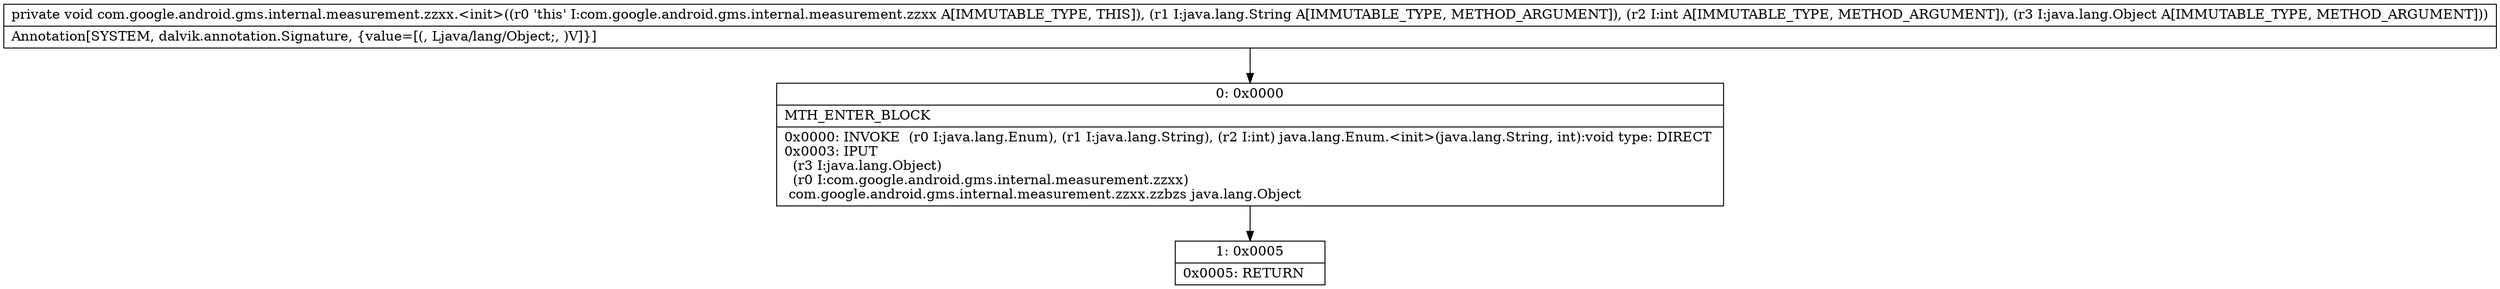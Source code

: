 digraph "CFG forcom.google.android.gms.internal.measurement.zzxx.\<init\>(Ljava\/lang\/String;ILjava\/lang\/Object;)V" {
Node_0 [shape=record,label="{0\:\ 0x0000|MTH_ENTER_BLOCK\l|0x0000: INVOKE  (r0 I:java.lang.Enum), (r1 I:java.lang.String), (r2 I:int) java.lang.Enum.\<init\>(java.lang.String, int):void type: DIRECT \l0x0003: IPUT  \l  (r3 I:java.lang.Object)\l  (r0 I:com.google.android.gms.internal.measurement.zzxx)\l com.google.android.gms.internal.measurement.zzxx.zzbzs java.lang.Object \l}"];
Node_1 [shape=record,label="{1\:\ 0x0005|0x0005: RETURN   \l}"];
MethodNode[shape=record,label="{private void com.google.android.gms.internal.measurement.zzxx.\<init\>((r0 'this' I:com.google.android.gms.internal.measurement.zzxx A[IMMUTABLE_TYPE, THIS]), (r1 I:java.lang.String A[IMMUTABLE_TYPE, METHOD_ARGUMENT]), (r2 I:int A[IMMUTABLE_TYPE, METHOD_ARGUMENT]), (r3 I:java.lang.Object A[IMMUTABLE_TYPE, METHOD_ARGUMENT]))  | Annotation[SYSTEM, dalvik.annotation.Signature, \{value=[(, Ljava\/lang\/Object;, )V]\}]\l}"];
MethodNode -> Node_0;
Node_0 -> Node_1;
}

